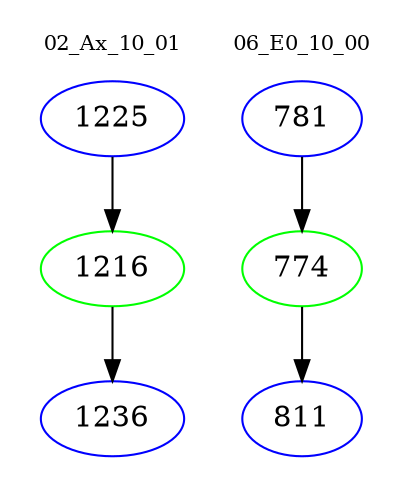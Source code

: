 digraph{
subgraph cluster_0 {
color = white
label = "02_Ax_10_01";
fontsize=10;
T0_1225 [label="1225", color="blue"]
T0_1225 -> T0_1216 [color="black"]
T0_1216 [label="1216", color="green"]
T0_1216 -> T0_1236 [color="black"]
T0_1236 [label="1236", color="blue"]
}
subgraph cluster_1 {
color = white
label = "06_E0_10_00";
fontsize=10;
T1_781 [label="781", color="blue"]
T1_781 -> T1_774 [color="black"]
T1_774 [label="774", color="green"]
T1_774 -> T1_811 [color="black"]
T1_811 [label="811", color="blue"]
}
}
